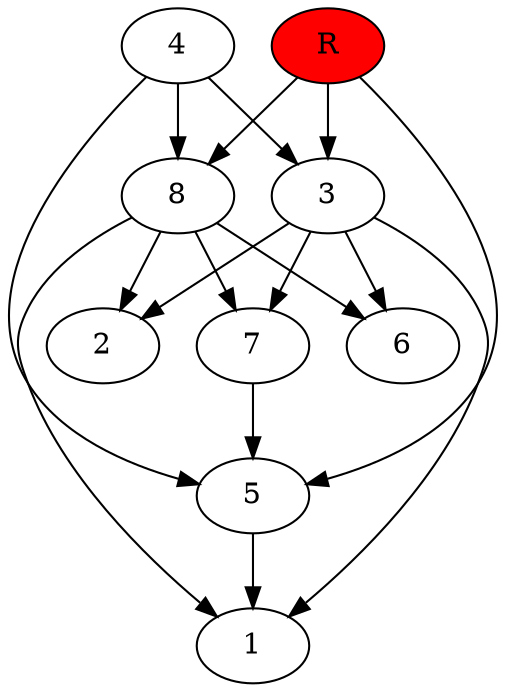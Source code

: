 digraph prb8939 {
	1
	2
	3
	4
	5
	6
	7
	8
	R [fillcolor="#ff0000" style=filled]
	3 -> 1
	3 -> 2
	3 -> 6
	3 -> 7
	4 -> 3
	4 -> 5
	4 -> 8
	5 -> 1
	7 -> 5
	8 -> 1
	8 -> 2
	8 -> 6
	8 -> 7
	R -> 3
	R -> 5
	R -> 8
}
